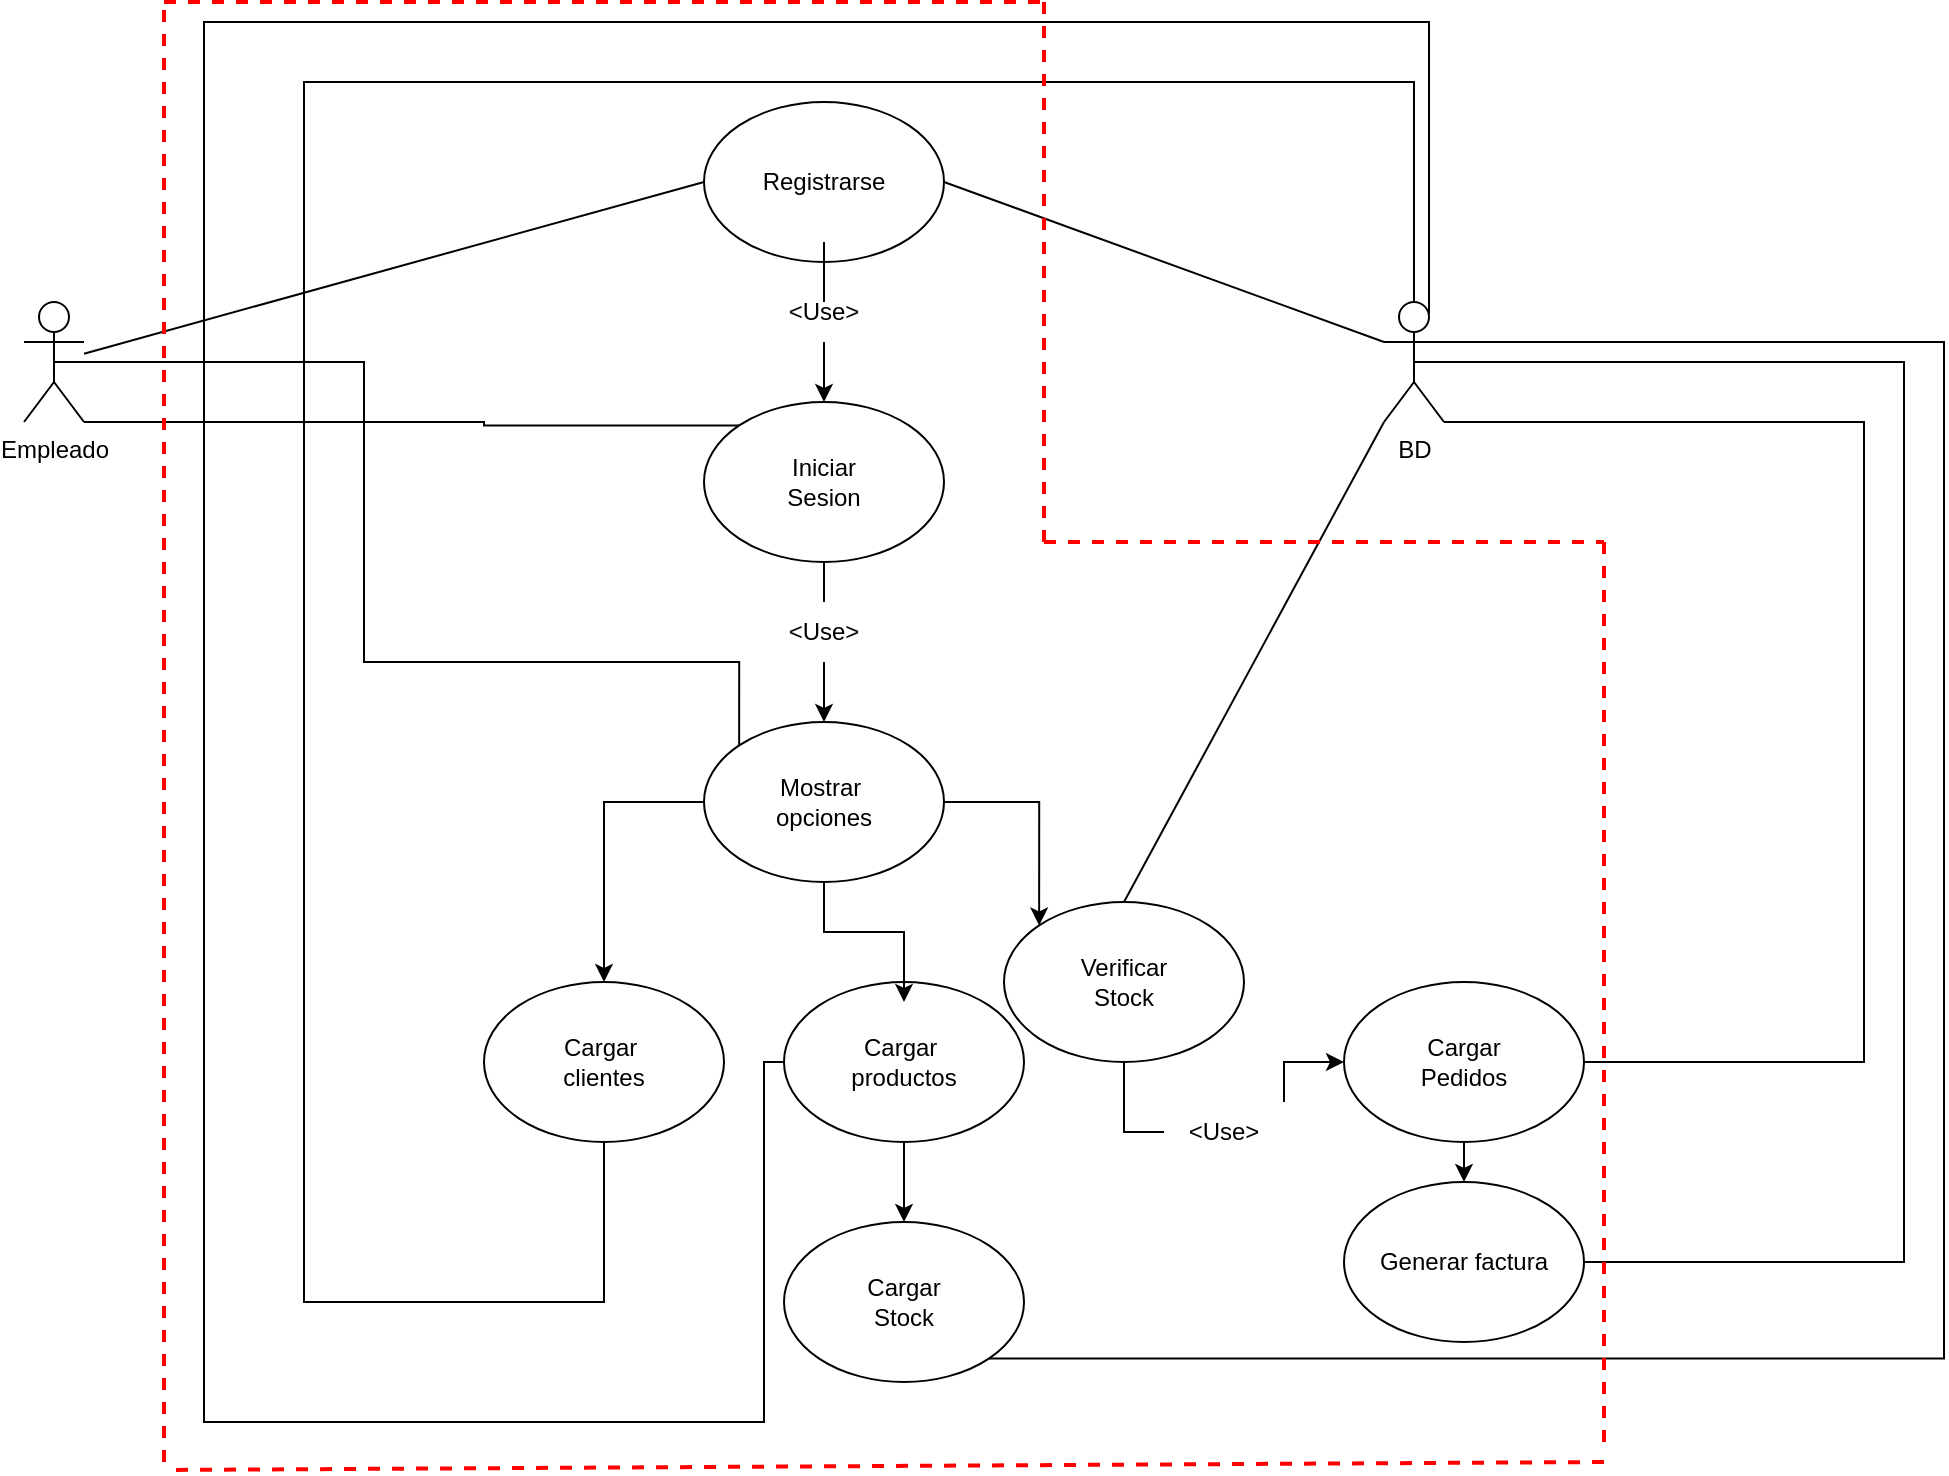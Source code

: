 <mxfile version="21.2.1" type="device">
  <diagram name="Página-1" id="bLiWtJYDZZBSr7E4wu8n">
    <mxGraphModel dx="1434" dy="844" grid="1" gridSize="10" guides="1" tooltips="1" connect="1" arrows="1" fold="1" page="1" pageScale="1" pageWidth="100000" pageHeight="100000" math="0" shadow="0">
      <root>
        <mxCell id="0" />
        <mxCell id="1" parent="0" />
        <mxCell id="Py86kmYhbUbRHUt5_PCu-7" style="rounded=0;orthogonalLoop=1;jettySize=auto;html=1;entryX=0;entryY=0.5;entryDx=0;entryDy=0;endArrow=none;endFill=0;" parent="1" source="Py86kmYhbUbRHUt5_PCu-1" target="Py86kmYhbUbRHUt5_PCu-5" edge="1">
          <mxGeometry relative="1" as="geometry" />
        </mxCell>
        <mxCell id="p8KYZG8q8qQx8R8fzwkP-24" style="edgeStyle=orthogonalEdgeStyle;rounded=0;orthogonalLoop=1;jettySize=auto;html=1;exitX=1;exitY=1;exitDx=0;exitDy=0;exitPerimeter=0;entryX=0;entryY=0;entryDx=0;entryDy=0;endArrow=none;endFill=0;" edge="1" parent="1" source="Py86kmYhbUbRHUt5_PCu-1" target="Py86kmYhbUbRHUt5_PCu-8">
          <mxGeometry relative="1" as="geometry">
            <Array as="points">
              <mxPoint x="280" y="262" />
            </Array>
          </mxGeometry>
        </mxCell>
        <mxCell id="p8KYZG8q8qQx8R8fzwkP-25" style="edgeStyle=orthogonalEdgeStyle;rounded=0;orthogonalLoop=1;jettySize=auto;html=1;exitX=0.5;exitY=0.5;exitDx=0;exitDy=0;exitPerimeter=0;entryX=0;entryY=0;entryDx=0;entryDy=0;endArrow=none;endFill=0;" edge="1" parent="1" source="Py86kmYhbUbRHUt5_PCu-1" target="p8KYZG8q8qQx8R8fzwkP-7">
          <mxGeometry relative="1" as="geometry">
            <Array as="points">
              <mxPoint x="220" y="230" />
              <mxPoint x="220" y="380" />
              <mxPoint x="408" y="380" />
            </Array>
          </mxGeometry>
        </mxCell>
        <mxCell id="Py86kmYhbUbRHUt5_PCu-1" value="Empleado" style="shape=umlActor;verticalLabelPosition=bottom;verticalAlign=top;html=1;outlineConnect=0;" parent="1" vertex="1">
          <mxGeometry x="50" y="200" width="30" height="60" as="geometry" />
        </mxCell>
        <mxCell id="Py86kmYhbUbRHUt5_PCu-2" value="BD" style="shape=umlActor;verticalLabelPosition=bottom;verticalAlign=top;html=1;outlineConnect=0;" parent="1" vertex="1">
          <mxGeometry x="730" y="200" width="30" height="60" as="geometry" />
        </mxCell>
        <mxCell id="Py86kmYhbUbRHUt5_PCu-9" style="edgeStyle=orthogonalEdgeStyle;rounded=0;orthogonalLoop=1;jettySize=auto;html=1;" parent="1" source="Py86kmYhbUbRHUt5_PCu-10" target="Py86kmYhbUbRHUt5_PCu-8" edge="1">
          <mxGeometry relative="1" as="geometry" />
        </mxCell>
        <mxCell id="p8KYZG8q8qQx8R8fzwkP-1" style="rounded=0;orthogonalLoop=1;jettySize=auto;html=1;exitX=1;exitY=0.5;exitDx=0;exitDy=0;entryX=0;entryY=0.333;entryDx=0;entryDy=0;entryPerimeter=0;endArrow=none;endFill=0;" edge="1" parent="1" source="Py86kmYhbUbRHUt5_PCu-5" target="Py86kmYhbUbRHUt5_PCu-2">
          <mxGeometry relative="1" as="geometry" />
        </mxCell>
        <mxCell id="Py86kmYhbUbRHUt5_PCu-5" value="Registrarse" style="ellipse;whiteSpace=wrap;html=1;" parent="1" vertex="1">
          <mxGeometry x="390" y="100" width="120" height="80" as="geometry" />
        </mxCell>
        <mxCell id="p8KYZG8q8qQx8R8fzwkP-8" style="edgeStyle=orthogonalEdgeStyle;rounded=0;orthogonalLoop=1;jettySize=auto;html=1;exitX=0.5;exitY=1;exitDx=0;exitDy=0;entryX=0.5;entryY=0;entryDx=0;entryDy=0;" edge="1" parent="1" source="p8KYZG8q8qQx8R8fzwkP-13" target="p8KYZG8q8qQx8R8fzwkP-7">
          <mxGeometry relative="1" as="geometry" />
        </mxCell>
        <mxCell id="Py86kmYhbUbRHUt5_PCu-8" value="Iniciar&lt;br&gt;Sesion" style="ellipse;whiteSpace=wrap;html=1;" parent="1" vertex="1">
          <mxGeometry x="390" y="250" width="120" height="80" as="geometry" />
        </mxCell>
        <mxCell id="Py86kmYhbUbRHUt5_PCu-11" value="" style="edgeStyle=orthogonalEdgeStyle;rounded=0;orthogonalLoop=1;jettySize=auto;html=1;endArrow=none;endFill=0;" parent="1" source="Py86kmYhbUbRHUt5_PCu-5" target="Py86kmYhbUbRHUt5_PCu-10" edge="1">
          <mxGeometry relative="1" as="geometry">
            <mxPoint x="450" y="180" as="sourcePoint" />
            <mxPoint x="450" y="230" as="targetPoint" />
          </mxGeometry>
        </mxCell>
        <mxCell id="Py86kmYhbUbRHUt5_PCu-10" value="&amp;lt;Use&amp;gt;" style="text;html=1;strokeColor=none;fillColor=none;align=center;verticalAlign=middle;whiteSpace=wrap;rounded=0;" parent="1" vertex="1">
          <mxGeometry x="420" y="190" width="60" height="30" as="geometry" />
        </mxCell>
        <mxCell id="p8KYZG8q8qQx8R8fzwkP-23" style="edgeStyle=orthogonalEdgeStyle;rounded=0;orthogonalLoop=1;jettySize=auto;html=1;exitX=0.5;exitY=1;exitDx=0;exitDy=0;entryX=0.5;entryY=0;entryDx=0;entryDy=0;entryPerimeter=0;endArrow=none;endFill=0;" edge="1" parent="1" source="p8KYZG8q8qQx8R8fzwkP-2" target="Py86kmYhbUbRHUt5_PCu-2">
          <mxGeometry relative="1" as="geometry">
            <mxPoint x="340" y="700" as="targetPoint" />
            <Array as="points">
              <mxPoint x="340" y="700" />
              <mxPoint x="190" y="700" />
              <mxPoint x="190" y="90" />
              <mxPoint x="745" y="90" />
            </Array>
          </mxGeometry>
        </mxCell>
        <mxCell id="p8KYZG8q8qQx8R8fzwkP-2" value="Cargar&amp;nbsp;&lt;br&gt;clientes" style="ellipse;whiteSpace=wrap;html=1;" vertex="1" parent="1">
          <mxGeometry x="280" y="540" width="120" height="80" as="geometry" />
        </mxCell>
        <mxCell id="p8KYZG8q8qQx8R8fzwkP-15" style="edgeStyle=orthogonalEdgeStyle;rounded=0;orthogonalLoop=1;jettySize=auto;html=1;entryX=0.5;entryY=0;entryDx=0;entryDy=0;" edge="1" parent="1" source="p8KYZG8q8qQx8R8fzwkP-3" target="p8KYZG8q8qQx8R8fzwkP-6">
          <mxGeometry relative="1" as="geometry" />
        </mxCell>
        <mxCell id="p8KYZG8q8qQx8R8fzwkP-22" style="edgeStyle=orthogonalEdgeStyle;rounded=0;orthogonalLoop=1;jettySize=auto;html=1;exitX=0;exitY=0.5;exitDx=0;exitDy=0;entryX=0.75;entryY=0.1;entryDx=0;entryDy=0;entryPerimeter=0;endArrow=none;endFill=0;" edge="1" parent="1" source="p8KYZG8q8qQx8R8fzwkP-3" target="Py86kmYhbUbRHUt5_PCu-2">
          <mxGeometry relative="1" as="geometry">
            <Array as="points">
              <mxPoint x="420" y="580" />
              <mxPoint x="420" y="760" />
              <mxPoint x="140" y="760" />
              <mxPoint x="140" y="60" />
              <mxPoint x="753" y="60" />
            </Array>
          </mxGeometry>
        </mxCell>
        <mxCell id="p8KYZG8q8qQx8R8fzwkP-3" value="Cargar&amp;nbsp;&lt;br&gt;productos" style="ellipse;whiteSpace=wrap;html=1;" vertex="1" parent="1">
          <mxGeometry x="430" y="540" width="120" height="80" as="geometry" />
        </mxCell>
        <mxCell id="p8KYZG8q8qQx8R8fzwkP-28" style="rounded=0;orthogonalLoop=1;jettySize=auto;html=1;exitX=0.5;exitY=0;exitDx=0;exitDy=0;entryX=0;entryY=1;entryDx=0;entryDy=0;entryPerimeter=0;endArrow=none;endFill=0;" edge="1" parent="1" source="p8KYZG8q8qQx8R8fzwkP-4" target="Py86kmYhbUbRHUt5_PCu-2">
          <mxGeometry relative="1" as="geometry" />
        </mxCell>
        <mxCell id="p8KYZG8q8qQx8R8fzwkP-4" value="Verificar&lt;br&gt;Stock" style="ellipse;whiteSpace=wrap;html=1;" vertex="1" parent="1">
          <mxGeometry x="540" y="500" width="120" height="80" as="geometry" />
        </mxCell>
        <mxCell id="p8KYZG8q8qQx8R8fzwkP-18" style="edgeStyle=orthogonalEdgeStyle;rounded=0;orthogonalLoop=1;jettySize=auto;html=1;exitX=0.5;exitY=1;exitDx=0;exitDy=0;entryX=0.5;entryY=0;entryDx=0;entryDy=0;" edge="1" parent="1" source="p8KYZG8q8qQx8R8fzwkP-5" target="p8KYZG8q8qQx8R8fzwkP-17">
          <mxGeometry relative="1" as="geometry" />
        </mxCell>
        <mxCell id="p8KYZG8q8qQx8R8fzwkP-21" style="edgeStyle=orthogonalEdgeStyle;rounded=0;orthogonalLoop=1;jettySize=auto;html=1;entryX=1;entryY=1;entryDx=0;entryDy=0;entryPerimeter=0;endArrow=none;endFill=0;" edge="1" parent="1" source="p8KYZG8q8qQx8R8fzwkP-5" target="Py86kmYhbUbRHUt5_PCu-2">
          <mxGeometry relative="1" as="geometry">
            <Array as="points">
              <mxPoint x="970" y="580" />
              <mxPoint x="970" y="260" />
            </Array>
          </mxGeometry>
        </mxCell>
        <mxCell id="p8KYZG8q8qQx8R8fzwkP-26" style="edgeStyle=orthogonalEdgeStyle;rounded=0;orthogonalLoop=1;jettySize=auto;html=1;exitX=0;exitY=0.5;exitDx=0;exitDy=0;entryX=0.5;entryY=1;entryDx=0;entryDy=0;endArrow=none;endFill=0;startArrow=none;startFill=0;" edge="1" parent="1" source="p8KYZG8q8qQx8R8fzwkP-29" target="p8KYZG8q8qQx8R8fzwkP-4">
          <mxGeometry relative="1" as="geometry" />
        </mxCell>
        <mxCell id="p8KYZG8q8qQx8R8fzwkP-5" value="Cargar&lt;br&gt;Pedidos" style="ellipse;whiteSpace=wrap;html=1;" vertex="1" parent="1">
          <mxGeometry x="710" y="540" width="120" height="80" as="geometry" />
        </mxCell>
        <mxCell id="p8KYZG8q8qQx8R8fzwkP-16" style="edgeStyle=orthogonalEdgeStyle;rounded=0;orthogonalLoop=1;jettySize=auto;html=1;exitX=1;exitY=1;exitDx=0;exitDy=0;entryX=1;entryY=0.333;entryDx=0;entryDy=0;entryPerimeter=0;endArrow=none;endFill=0;" edge="1" parent="1" source="p8KYZG8q8qQx8R8fzwkP-6" target="Py86kmYhbUbRHUt5_PCu-2">
          <mxGeometry relative="1" as="geometry">
            <Array as="points">
              <mxPoint x="1010" y="728" />
              <mxPoint x="1010" y="220" />
            </Array>
          </mxGeometry>
        </mxCell>
        <mxCell id="p8KYZG8q8qQx8R8fzwkP-6" value="Cargar &lt;br&gt;Stock" style="ellipse;whiteSpace=wrap;html=1;" vertex="1" parent="1">
          <mxGeometry x="430" y="660" width="120" height="80" as="geometry" />
        </mxCell>
        <mxCell id="p8KYZG8q8qQx8R8fzwkP-9" style="edgeStyle=orthogonalEdgeStyle;rounded=0;orthogonalLoop=1;jettySize=auto;html=1;entryX=0.5;entryY=0;entryDx=0;entryDy=0;exitX=0;exitY=0.5;exitDx=0;exitDy=0;" edge="1" parent="1" source="p8KYZG8q8qQx8R8fzwkP-7" target="p8KYZG8q8qQx8R8fzwkP-2">
          <mxGeometry relative="1" as="geometry" />
        </mxCell>
        <mxCell id="p8KYZG8q8qQx8R8fzwkP-10" style="edgeStyle=orthogonalEdgeStyle;rounded=0;orthogonalLoop=1;jettySize=auto;html=1;exitX=0.5;exitY=1;exitDx=0;exitDy=0;entryX=0.5;entryY=0.125;entryDx=0;entryDy=0;entryPerimeter=0;" edge="1" parent="1" source="p8KYZG8q8qQx8R8fzwkP-7" target="p8KYZG8q8qQx8R8fzwkP-3">
          <mxGeometry relative="1" as="geometry" />
        </mxCell>
        <mxCell id="p8KYZG8q8qQx8R8fzwkP-12" style="edgeStyle=orthogonalEdgeStyle;rounded=0;orthogonalLoop=1;jettySize=auto;html=1;exitX=1;exitY=0.5;exitDx=0;exitDy=0;entryX=0;entryY=0;entryDx=0;entryDy=0;" edge="1" parent="1" source="p8KYZG8q8qQx8R8fzwkP-7" target="p8KYZG8q8qQx8R8fzwkP-4">
          <mxGeometry relative="1" as="geometry" />
        </mxCell>
        <mxCell id="p8KYZG8q8qQx8R8fzwkP-7" value="Mostrar&amp;nbsp;&lt;br&gt;opciones" style="ellipse;whiteSpace=wrap;html=1;" vertex="1" parent="1">
          <mxGeometry x="390" y="410" width="120" height="80" as="geometry" />
        </mxCell>
        <mxCell id="p8KYZG8q8qQx8R8fzwkP-14" value="" style="edgeStyle=orthogonalEdgeStyle;rounded=0;orthogonalLoop=1;jettySize=auto;html=1;exitX=0.5;exitY=1;exitDx=0;exitDy=0;entryX=0.5;entryY=0;entryDx=0;entryDy=0;endArrow=none;endFill=0;" edge="1" parent="1" source="Py86kmYhbUbRHUt5_PCu-8" target="p8KYZG8q8qQx8R8fzwkP-13">
          <mxGeometry relative="1" as="geometry">
            <mxPoint x="450" y="340" as="sourcePoint" />
            <mxPoint x="450" y="390" as="targetPoint" />
          </mxGeometry>
        </mxCell>
        <mxCell id="p8KYZG8q8qQx8R8fzwkP-13" value="&amp;lt;Use&amp;gt;" style="text;html=1;strokeColor=none;fillColor=none;align=center;verticalAlign=middle;whiteSpace=wrap;rounded=0;" vertex="1" parent="1">
          <mxGeometry x="420" y="350" width="60" height="30" as="geometry" />
        </mxCell>
        <mxCell id="p8KYZG8q8qQx8R8fzwkP-20" style="edgeStyle=orthogonalEdgeStyle;rounded=0;orthogonalLoop=1;jettySize=auto;html=1;exitX=1;exitY=0.5;exitDx=0;exitDy=0;entryX=0.5;entryY=0.5;entryDx=0;entryDy=0;entryPerimeter=0;endArrow=none;endFill=0;" edge="1" parent="1" source="p8KYZG8q8qQx8R8fzwkP-17" target="Py86kmYhbUbRHUt5_PCu-2">
          <mxGeometry relative="1" as="geometry">
            <Array as="points">
              <mxPoint x="990" y="680" />
              <mxPoint x="990" y="230" />
            </Array>
          </mxGeometry>
        </mxCell>
        <mxCell id="p8KYZG8q8qQx8R8fzwkP-17" value="Generar factura" style="ellipse;whiteSpace=wrap;html=1;" vertex="1" parent="1">
          <mxGeometry x="710" y="640" width="120" height="80" as="geometry" />
        </mxCell>
        <mxCell id="p8KYZG8q8qQx8R8fzwkP-30" value="" style="edgeStyle=orthogonalEdgeStyle;rounded=0;orthogonalLoop=1;jettySize=auto;html=1;exitX=0;exitY=0.5;exitDx=0;exitDy=0;entryX=1;entryY=0;entryDx=0;entryDy=0;endArrow=none;endFill=0;startArrow=classic;startFill=1;" edge="1" parent="1" source="p8KYZG8q8qQx8R8fzwkP-5" target="p8KYZG8q8qQx8R8fzwkP-29">
          <mxGeometry relative="1" as="geometry">
            <mxPoint x="710" y="580" as="sourcePoint" />
            <mxPoint x="642" y="592" as="targetPoint" />
          </mxGeometry>
        </mxCell>
        <mxCell id="p8KYZG8q8qQx8R8fzwkP-29" value="&amp;lt;Use&amp;gt;" style="text;html=1;strokeColor=none;fillColor=none;align=center;verticalAlign=middle;whiteSpace=wrap;rounded=0;" vertex="1" parent="1">
          <mxGeometry x="620" y="600" width="60" height="30" as="geometry" />
        </mxCell>
        <mxCell id="p8KYZG8q8qQx8R8fzwkP-33" value="" style="endArrow=none;dashed=1;html=1;rounded=0;strokeColor=#FF0000;strokeWidth=2;" edge="1" parent="1">
          <mxGeometry width="50" height="50" relative="1" as="geometry">
            <mxPoint x="120" y="50" as="sourcePoint" />
            <mxPoint x="560" y="50" as="targetPoint" />
          </mxGeometry>
        </mxCell>
        <mxCell id="p8KYZG8q8qQx8R8fzwkP-34" value="" style="endArrow=none;dashed=1;html=1;strokeWidth=2;rounded=0;strokeColor=#FF0000;" edge="1" parent="1">
          <mxGeometry width="50" height="50" relative="1" as="geometry">
            <mxPoint x="120" y="780" as="sourcePoint" />
            <mxPoint x="120" y="50" as="targetPoint" />
          </mxGeometry>
        </mxCell>
        <mxCell id="p8KYZG8q8qQx8R8fzwkP-35" value="" style="endArrow=none;dashed=1;html=1;strokeWidth=2;rounded=0;strokeColor=#FF0000;" edge="1" parent="1">
          <mxGeometry width="50" height="50" relative="1" as="geometry">
            <mxPoint x="840" y="780" as="sourcePoint" />
            <mxPoint x="120" y="784" as="targetPoint" />
          </mxGeometry>
        </mxCell>
        <mxCell id="p8KYZG8q8qQx8R8fzwkP-36" value="" style="endArrow=none;dashed=1;html=1;strokeWidth=2;rounded=0;strokeColor=#FF0000;" edge="1" parent="1">
          <mxGeometry width="50" height="50" relative="1" as="geometry">
            <mxPoint x="840" y="320" as="sourcePoint" />
            <mxPoint x="840" y="770" as="targetPoint" />
          </mxGeometry>
        </mxCell>
        <mxCell id="p8KYZG8q8qQx8R8fzwkP-37" value="" style="endArrow=none;dashed=1;html=1;strokeWidth=2;rounded=0;strokeColor=#FF0000;" edge="1" parent="1">
          <mxGeometry width="50" height="50" relative="1" as="geometry">
            <mxPoint x="560" y="320" as="sourcePoint" />
            <mxPoint x="840" y="320" as="targetPoint" />
          </mxGeometry>
        </mxCell>
        <mxCell id="p8KYZG8q8qQx8R8fzwkP-38" value="" style="endArrow=none;dashed=1;html=1;strokeWidth=2;rounded=0;strokeColor=#FF0000;" edge="1" parent="1">
          <mxGeometry width="50" height="50" relative="1" as="geometry">
            <mxPoint x="560" y="50" as="sourcePoint" />
            <mxPoint x="560" y="320" as="targetPoint" />
          </mxGeometry>
        </mxCell>
      </root>
    </mxGraphModel>
  </diagram>
</mxfile>

